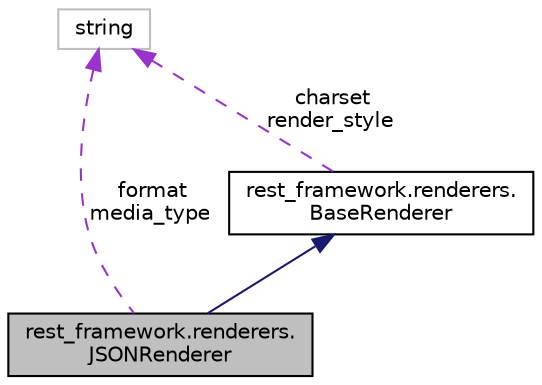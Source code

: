 digraph "rest_framework.renderers.JSONRenderer"
{
 // LATEX_PDF_SIZE
  edge [fontname="Helvetica",fontsize="10",labelfontname="Helvetica",labelfontsize="10"];
  node [fontname="Helvetica",fontsize="10",shape=record];
  Node1 [label="rest_framework.renderers.\lJSONRenderer",height=0.2,width=0.4,color="black", fillcolor="grey75", style="filled", fontcolor="black",tooltip=" "];
  Node2 -> Node1 [dir="back",color="midnightblue",fontsize="10",style="solid"];
  Node2 [label="rest_framework.renderers.\lBaseRenderer",height=0.2,width=0.4,color="black", fillcolor="white", style="filled",URL="$classrest__framework_1_1renderers_1_1_base_renderer.html",tooltip=" "];
  Node3 -> Node2 [dir="back",color="darkorchid3",fontsize="10",style="dashed",label=" charset\nrender_style" ];
  Node3 [label="string",height=0.2,width=0.4,color="grey75", fillcolor="white", style="filled",tooltip=" "];
  Node3 -> Node1 [dir="back",color="darkorchid3",fontsize="10",style="dashed",label=" format\nmedia_type" ];
}
